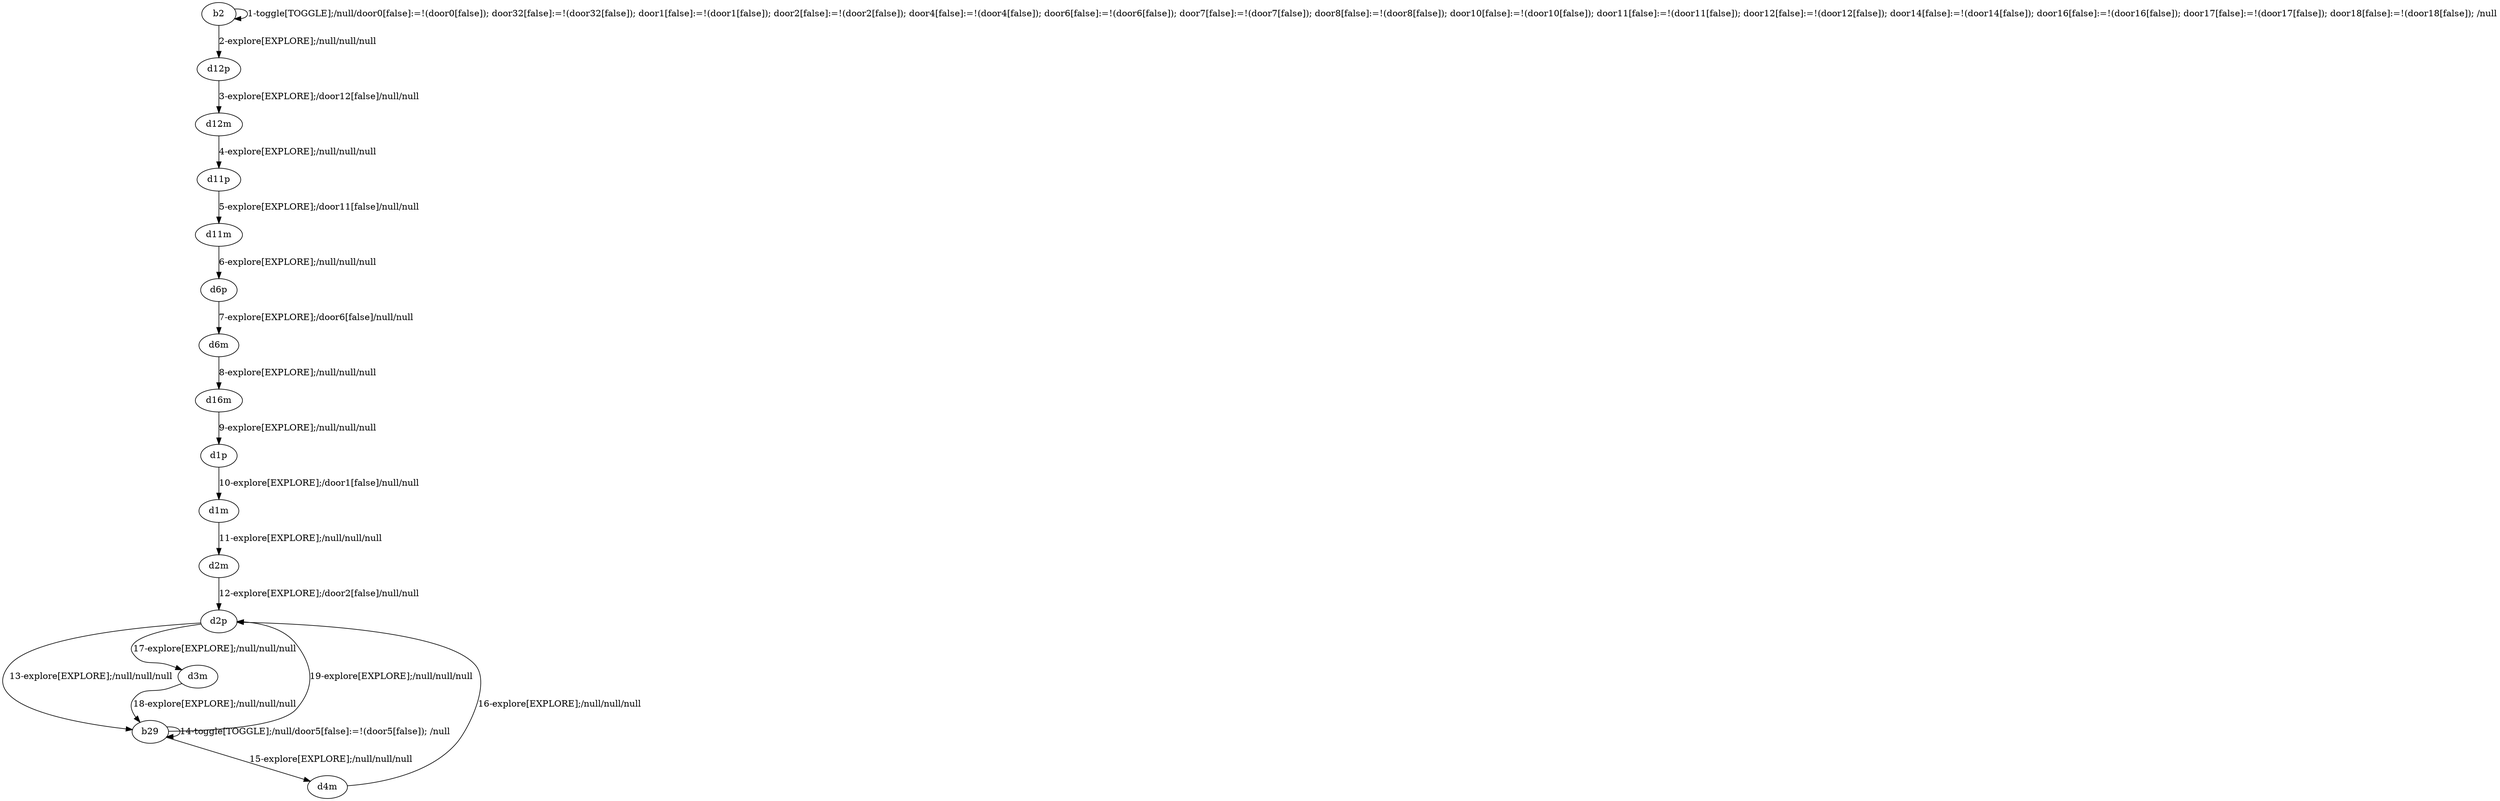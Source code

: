 # Total number of goals covered by this test: 1
# b29 --> d2p

digraph g {
"b2" -> "b2" [label = "1-toggle[TOGGLE];/null/door0[false]:=!(door0[false]); door32[false]:=!(door32[false]); door1[false]:=!(door1[false]); door2[false]:=!(door2[false]); door4[false]:=!(door4[false]); door6[false]:=!(door6[false]); door7[false]:=!(door7[false]); door8[false]:=!(door8[false]); door10[false]:=!(door10[false]); door11[false]:=!(door11[false]); door12[false]:=!(door12[false]); door14[false]:=!(door14[false]); door16[false]:=!(door16[false]); door17[false]:=!(door17[false]); door18[false]:=!(door18[false]); /null"];
"b2" -> "d12p" [label = "2-explore[EXPLORE];/null/null/null"];
"d12p" -> "d12m" [label = "3-explore[EXPLORE];/door12[false]/null/null"];
"d12m" -> "d11p" [label = "4-explore[EXPLORE];/null/null/null"];
"d11p" -> "d11m" [label = "5-explore[EXPLORE];/door11[false]/null/null"];
"d11m" -> "d6p" [label = "6-explore[EXPLORE];/null/null/null"];
"d6p" -> "d6m" [label = "7-explore[EXPLORE];/door6[false]/null/null"];
"d6m" -> "d16m" [label = "8-explore[EXPLORE];/null/null/null"];
"d16m" -> "d1p" [label = "9-explore[EXPLORE];/null/null/null"];
"d1p" -> "d1m" [label = "10-explore[EXPLORE];/door1[false]/null/null"];
"d1m" -> "d2m" [label = "11-explore[EXPLORE];/null/null/null"];
"d2m" -> "d2p" [label = "12-explore[EXPLORE];/door2[false]/null/null"];
"d2p" -> "b29" [label = "13-explore[EXPLORE];/null/null/null"];
"b29" -> "b29" [label = "14-toggle[TOGGLE];/null/door5[false]:=!(door5[false]); /null"];
"b29" -> "d4m" [label = "15-explore[EXPLORE];/null/null/null"];
"d4m" -> "d2p" [label = "16-explore[EXPLORE];/null/null/null"];
"d2p" -> "d3m" [label = "17-explore[EXPLORE];/null/null/null"];
"d3m" -> "b29" [label = "18-explore[EXPLORE];/null/null/null"];
"b29" -> "d2p" [label = "19-explore[EXPLORE];/null/null/null"];
}
